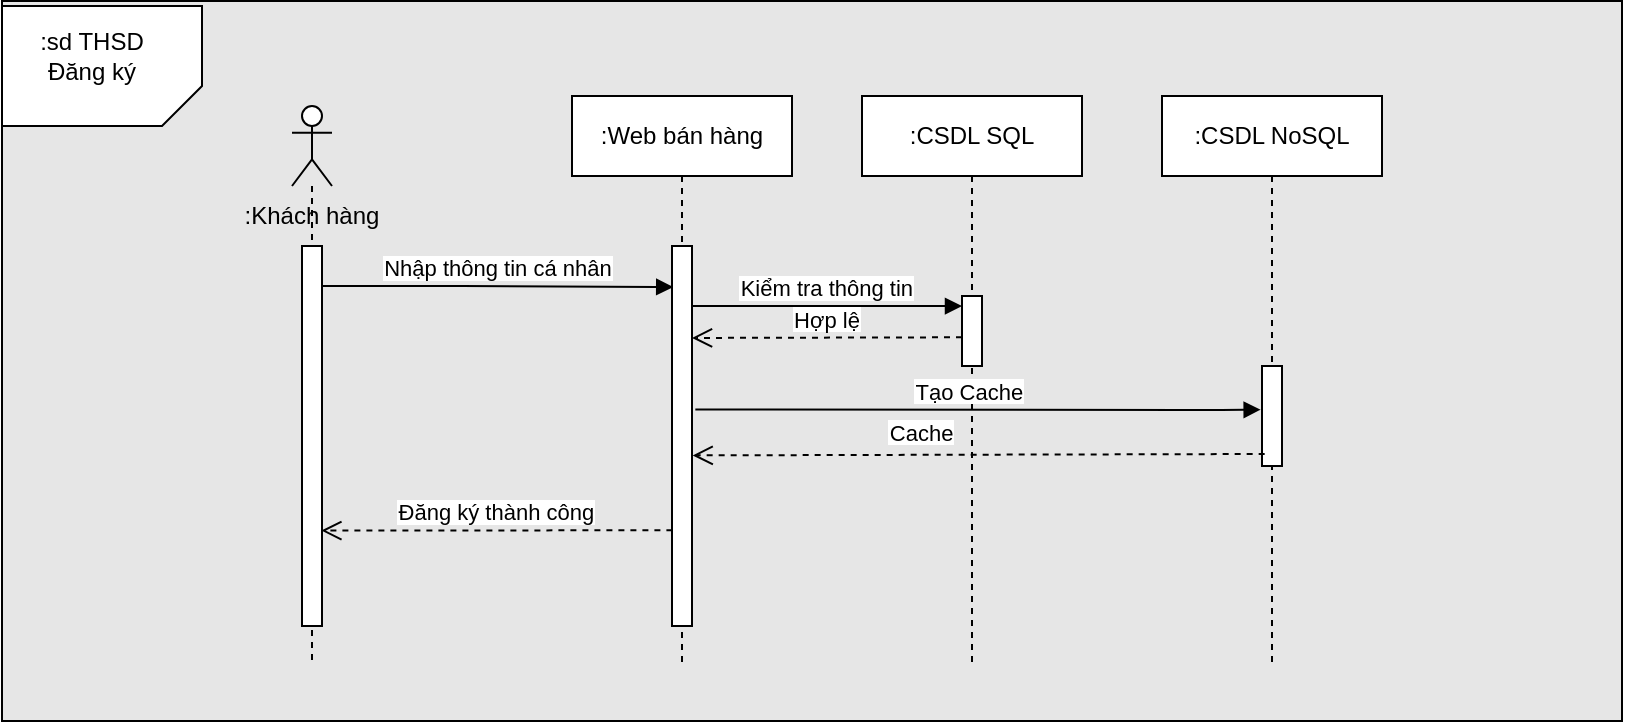 <mxfile version="15.7.3" type="github">
  <diagram id="kgpKYQtTHZ0yAKxKKP6v" name="Page-1">
    <mxGraphModel dx="981" dy="508" grid="1" gridSize="10" guides="1" tooltips="1" connect="1" arrows="1" fold="1" page="1" pageScale="1" pageWidth="850" pageHeight="1100" math="0" shadow="0">
      <root>
        <mxCell id="0" />
        <mxCell id="1" parent="0" />
        <mxCell id="k_9uYJqeVWmNjNhEhS2R-54" value="" style="rounded=0;whiteSpace=wrap;html=1;fillColor=#E6E6E6;" parent="1" vertex="1">
          <mxGeometry x="10" y="7.5" width="810" height="360" as="geometry" />
        </mxCell>
        <mxCell id="3nuBFxr9cyL0pnOWT2aG-7" value="Đăng ký thành công" style="verticalAlign=bottom;endArrow=open;dashed=1;endSize=8;shadow=0;strokeWidth=1;exitX=0.02;exitY=0.748;exitDx=0;exitDy=0;exitPerimeter=0;entryX=0.967;entryY=0.749;entryDx=0;entryDy=0;entryPerimeter=0;" parent="1" source="k_9uYJqeVWmNjNhEhS2R-14" edge="1" target="3nuBFxr9cyL0pnOWT2aG-2">
          <mxGeometry relative="1" as="geometry">
            <mxPoint x="180" y="272" as="targetPoint" />
            <mxPoint x="340" y="240" as="sourcePoint" />
            <Array as="points" />
          </mxGeometry>
        </mxCell>
        <mxCell id="k_9uYJqeVWmNjNhEhS2R-23" value=":Web bán hàng" style="shape=umlLifeline;perimeter=lifelinePerimeter;whiteSpace=wrap;html=1;container=1;collapsible=0;recursiveResize=0;outlineConnect=0;" parent="1" vertex="1">
          <mxGeometry x="295" y="55" width="110" height="285" as="geometry" />
        </mxCell>
        <mxCell id="k_9uYJqeVWmNjNhEhS2R-24" value=":CSDL SQL" style="shape=umlLifeline;perimeter=lifelinePerimeter;whiteSpace=wrap;html=1;container=1;collapsible=0;recursiveResize=0;outlineConnect=0;" parent="1" vertex="1">
          <mxGeometry x="440" y="55" width="110" height="285" as="geometry" />
        </mxCell>
        <mxCell id="k_9uYJqeVWmNjNhEhS2R-21" value="" style="points=[];perimeter=orthogonalPerimeter;rounded=0;shadow=0;strokeWidth=1;" parent="1" vertex="1">
          <mxGeometry x="490" y="155" width="10" height="35" as="geometry" />
        </mxCell>
        <mxCell id="k_9uYJqeVWmNjNhEhS2R-26" value=":CSDL NoSQL" style="shape=umlLifeline;perimeter=lifelinePerimeter;whiteSpace=wrap;html=1;container=1;collapsible=0;recursiveResize=0;outlineConnect=0;" parent="1" vertex="1">
          <mxGeometry x="590" y="55" width="110" height="285" as="geometry" />
        </mxCell>
        <mxCell id="yCEjLH1-Z8s4u5yW6rvz-4" value="" style="points=[];perimeter=orthogonalPerimeter;rounded=0;shadow=0;strokeWidth=1;" vertex="1" parent="k_9uYJqeVWmNjNhEhS2R-26">
          <mxGeometry x="50" y="135" width="10" height="50" as="geometry" />
        </mxCell>
        <mxCell id="k_9uYJqeVWmNjNhEhS2R-27" value="Kiểm tra thông tin" style="verticalAlign=bottom;endArrow=block;shadow=0;strokeWidth=1;exitX=0.943;exitY=0.158;exitDx=0;exitDy=0;exitPerimeter=0;" parent="1" target="k_9uYJqeVWmNjNhEhS2R-21" edge="1" source="k_9uYJqeVWmNjNhEhS2R-14">
          <mxGeometry relative="1" as="geometry">
            <mxPoint x="360" y="160" as="sourcePoint" />
          </mxGeometry>
        </mxCell>
        <mxCell id="k_9uYJqeVWmNjNhEhS2R-39" value="Nhập thông tin cá nhân" style="verticalAlign=bottom;endArrow=block;shadow=0;strokeWidth=1;entryX=0.06;entryY=0.108;entryDx=0;entryDy=0;entryPerimeter=0;" parent="1" source="3nuBFxr9cyL0pnOWT2aG-2" target="k_9uYJqeVWmNjNhEhS2R-14" edge="1">
          <mxGeometry relative="1" as="geometry">
            <mxPoint x="180" y="190" as="sourcePoint" />
            <mxPoint x="340" y="150" as="targetPoint" />
            <Array as="points">
              <mxPoint x="230" y="150" />
            </Array>
          </mxGeometry>
        </mxCell>
        <mxCell id="k_9uYJqeVWmNjNhEhS2R-50" value="" style="verticalLabelPosition=bottom;verticalAlign=top;html=1;shape=card;whiteSpace=wrap;size=20;arcSize=12;direction=west;" parent="1" vertex="1">
          <mxGeometry x="10" y="10" width="100" height="60" as="geometry" />
        </mxCell>
        <mxCell id="k_9uYJqeVWmNjNhEhS2R-51" value=":sd THSD&lt;br&gt;Đăng ký" style="text;html=1;strokeColor=none;fillColor=none;align=center;verticalAlign=middle;whiteSpace=wrap;rounded=0;" parent="1" vertex="1">
          <mxGeometry x="10" y="10" width="90" height="50" as="geometry" />
        </mxCell>
        <mxCell id="yCEjLH1-Z8s4u5yW6rvz-3" value="Tạo Cache" style="verticalAlign=bottom;endArrow=block;shadow=0;strokeWidth=1;entryX=-0.067;entryY=0.437;entryDx=0;entryDy=0;entryPerimeter=0;exitX=1.167;exitY=0.43;exitDx=0;exitDy=0;exitPerimeter=0;" edge="1" parent="1" source="k_9uYJqeVWmNjNhEhS2R-14" target="yCEjLH1-Z8s4u5yW6rvz-4">
          <mxGeometry x="-0.031" relative="1" as="geometry">
            <mxPoint x="500" y="184" as="sourcePoint" />
            <mxPoint x="640" y="170" as="targetPoint" />
            <Array as="points">
              <mxPoint x="610" y="212" />
            </Array>
            <mxPoint as="offset" />
          </mxGeometry>
        </mxCell>
        <mxCell id="yCEjLH1-Z8s4u5yW6rvz-7" value="Cache" style="verticalAlign=bottom;endArrow=open;dashed=1;endSize=8;shadow=0;strokeWidth=1;exitX=0.133;exitY=0.88;exitDx=0;exitDy=0;exitPerimeter=0;entryX=1.033;entryY=0.551;entryDx=0;entryDy=0;entryPerimeter=0;" edge="1" parent="1" source="yCEjLH1-Z8s4u5yW6rvz-4" target="k_9uYJqeVWmNjNhEhS2R-14">
          <mxGeometry x="0.199" y="-2" relative="1" as="geometry">
            <mxPoint x="500" y="188" as="targetPoint" />
            <mxPoint x="639.67" y="184.35" as="sourcePoint" />
            <Array as="points" />
            <mxPoint as="offset" />
          </mxGeometry>
        </mxCell>
        <mxCell id="yCEjLH1-Z8s4u5yW6rvz-8" value="Hợp lệ" style="verticalAlign=bottom;endArrow=open;dashed=1;endSize=8;shadow=0;strokeWidth=1;exitX=0;exitY=0.59;exitDx=0;exitDy=0;exitPerimeter=0;entryX=1;entryY=0.242;entryDx=0;entryDy=0;entryPerimeter=0;" edge="1" parent="1" source="k_9uYJqeVWmNjNhEhS2R-21" target="k_9uYJqeVWmNjNhEhS2R-14">
          <mxGeometry relative="1" as="geometry">
            <mxPoint x="360" y="176" as="targetPoint" />
            <mxPoint x="340" y="170" as="sourcePoint" />
            <Array as="points" />
          </mxGeometry>
        </mxCell>
        <mxCell id="k_9uYJqeVWmNjNhEhS2R-14" value="" style="points=[];perimeter=orthogonalPerimeter;rounded=0;shadow=0;strokeWidth=1;" parent="1" vertex="1">
          <mxGeometry x="345" y="130" width="10" height="190" as="geometry" />
        </mxCell>
        <mxCell id="k_9uYJqeVWmNjNhEhS2R-15" value="" style="group" parent="1" vertex="1" connectable="0">
          <mxGeometry x="130" y="30" width="70" height="310" as="geometry" />
        </mxCell>
        <mxCell id="k_9uYJqeVWmNjNhEhS2R-5" value="" style="shape=umlLifeline;participant=umlActor;perimeter=lifelinePerimeter;whiteSpace=wrap;html=1;container=1;collapsible=0;recursiveResize=0;verticalAlign=top;spacingTop=36;outlineConnect=0;" parent="k_9uYJqeVWmNjNhEhS2R-15" vertex="1">
          <mxGeometry x="25" y="30" width="20" height="280" as="geometry" />
        </mxCell>
        <mxCell id="k_9uYJqeVWmNjNhEhS2R-6" value=":Khách hàng" style="text;html=1;strokeColor=none;fillColor=none;align=center;verticalAlign=middle;whiteSpace=wrap;rounded=0;" parent="k_9uYJqeVWmNjNhEhS2R-15" vertex="1">
          <mxGeometry y="70" width="70" height="30" as="geometry" />
        </mxCell>
        <mxCell id="3nuBFxr9cyL0pnOWT2aG-2" value="" style="points=[];perimeter=orthogonalPerimeter;rounded=0;shadow=0;strokeWidth=1;" parent="k_9uYJqeVWmNjNhEhS2R-15" vertex="1">
          <mxGeometry x="30" y="100" width="10" height="190" as="geometry" />
        </mxCell>
      </root>
    </mxGraphModel>
  </diagram>
</mxfile>

